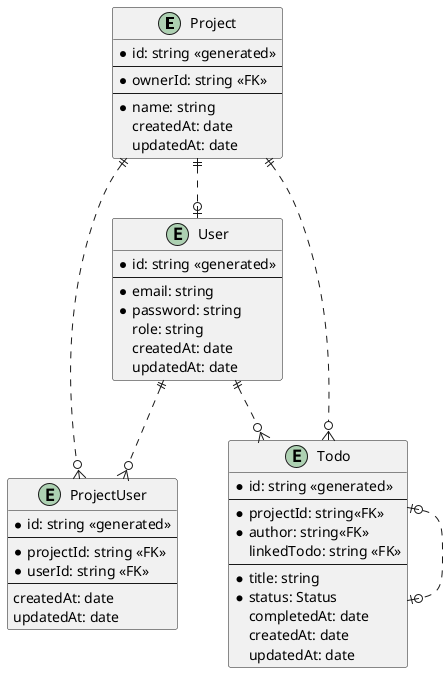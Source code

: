 @startuml

entity Project{
*id: string <<generated>>
--
*ownerId: string <<FK>>
--
*name: string
createdAt: date
updatedAt: date
}


entity User{
*id: string <<generated>>
--
*email: string
*password: string
role: string
createdAt: date
updatedAt: date
}

entity ProjectUser{
*id: string <<generated>>
--
*projectId: string <<FK>>
*userId: string <<FK>>
--
createdAt: date
updatedAt: date
}

entity Todo{
*id: string <<generated>>
--
*projectId: string<<FK>>
*author: string<<FK>>
linkedTodo: string <<FK>>
--
*title: string
*status: Status
completedAt: date
createdAt: date
updatedAt: date
}

Project ||..o| User
Project  ||..o{ ProjectUser
User  ||..o{ ProjectUser
User  ||..o{ Todo
Project  ||..o{ Todo
Todo |o..o| Todo

@enduml
